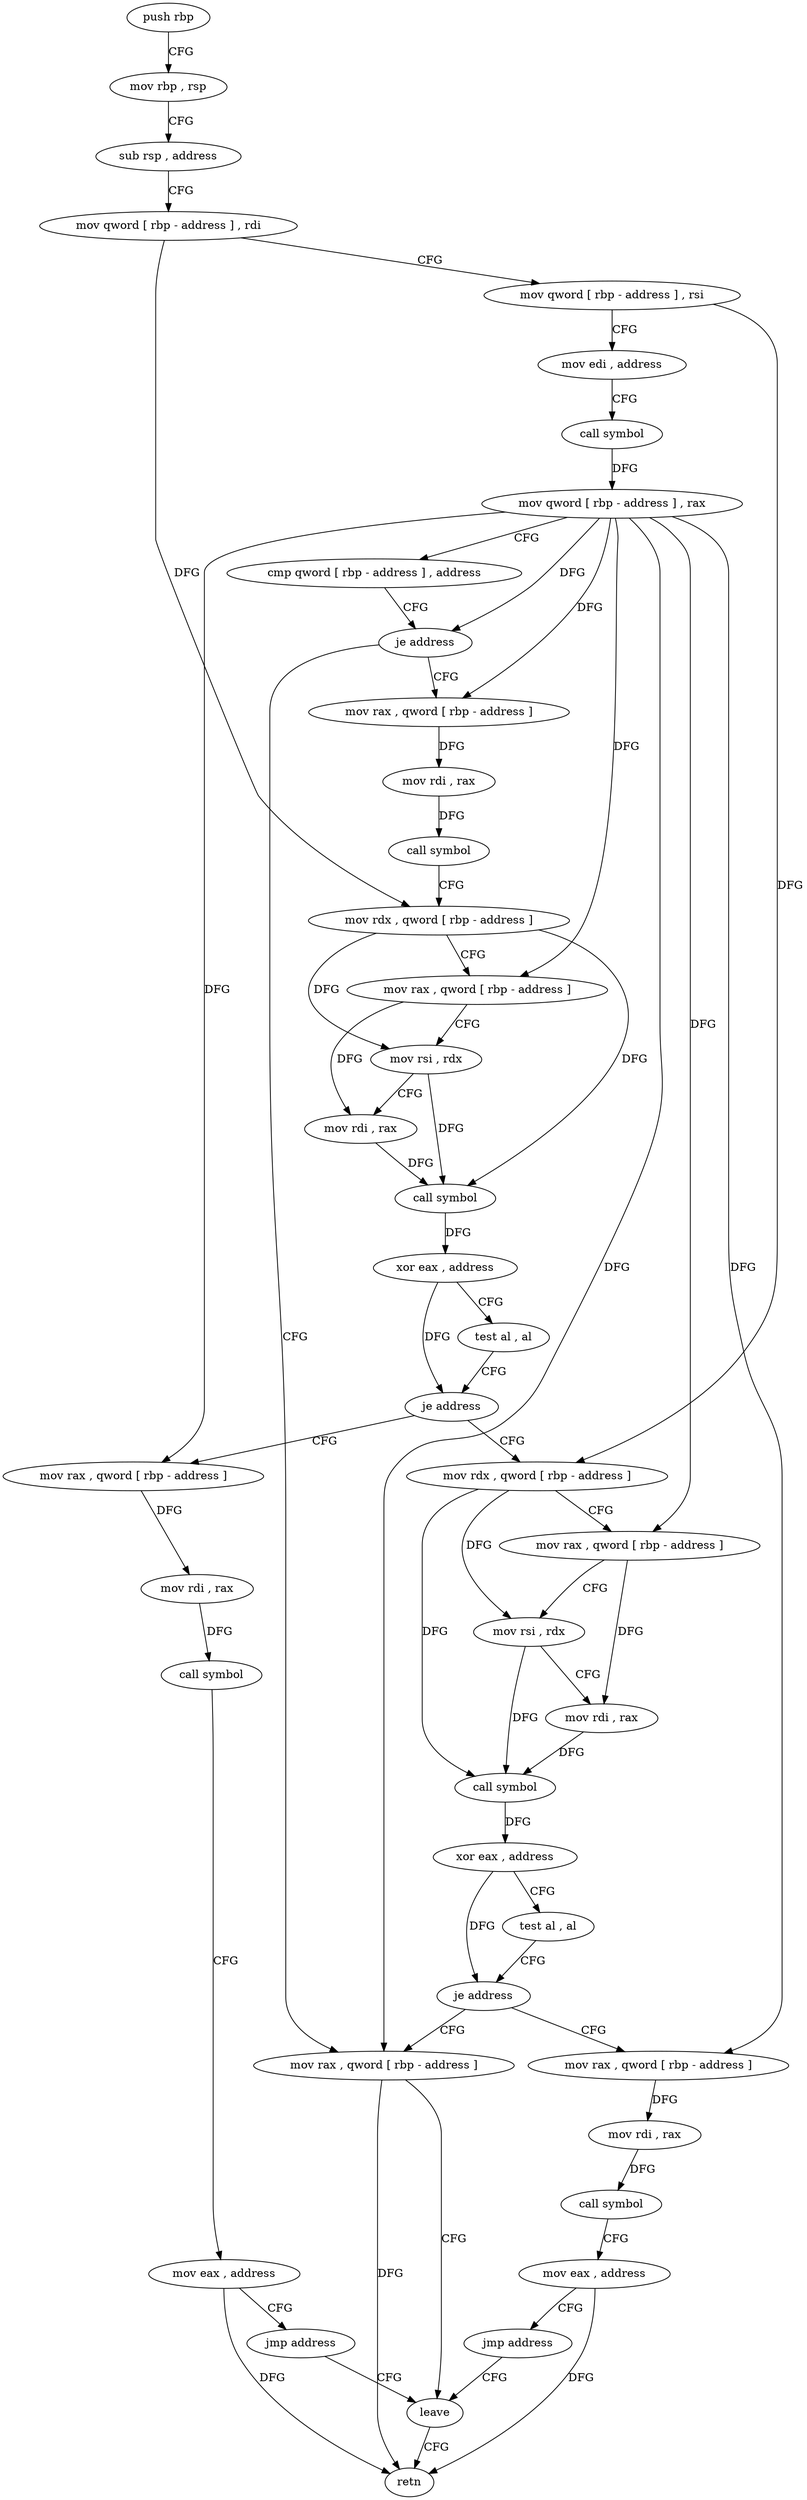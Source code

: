 digraph "func" {
"88227" [label = "push rbp" ]
"88228" [label = "mov rbp , rsp" ]
"88231" [label = "sub rsp , address" ]
"88235" [label = "mov qword [ rbp - address ] , rdi" ]
"88239" [label = "mov qword [ rbp - address ] , rsi" ]
"88243" [label = "mov edi , address" ]
"88248" [label = "call symbol" ]
"88253" [label = "mov qword [ rbp - address ] , rax" ]
"88257" [label = "cmp qword [ rbp - address ] , address" ]
"88262" [label = "je address" ]
"88366" [label = "mov rax , qword [ rbp - address ]" ]
"88264" [label = "mov rax , qword [ rbp - address ]" ]
"88370" [label = "leave" ]
"88268" [label = "mov rdi , rax" ]
"88271" [label = "call symbol" ]
"88276" [label = "mov rdx , qword [ rbp - address ]" ]
"88280" [label = "mov rax , qword [ rbp - address ]" ]
"88284" [label = "mov rsi , rdx" ]
"88287" [label = "mov rdi , rax" ]
"88290" [label = "call symbol" ]
"88295" [label = "xor eax , address" ]
"88298" [label = "test al , al" ]
"88300" [label = "je address" ]
"88321" [label = "mov rdx , qword [ rbp - address ]" ]
"88302" [label = "mov rax , qword [ rbp - address ]" ]
"88325" [label = "mov rax , qword [ rbp - address ]" ]
"88329" [label = "mov rsi , rdx" ]
"88332" [label = "mov rdi , rax" ]
"88335" [label = "call symbol" ]
"88340" [label = "xor eax , address" ]
"88343" [label = "test al , al" ]
"88345" [label = "je address" ]
"88347" [label = "mov rax , qword [ rbp - address ]" ]
"88306" [label = "mov rdi , rax" ]
"88309" [label = "call symbol" ]
"88314" [label = "mov eax , address" ]
"88319" [label = "jmp address" ]
"88351" [label = "mov rdi , rax" ]
"88354" [label = "call symbol" ]
"88359" [label = "mov eax , address" ]
"88364" [label = "jmp address" ]
"88371" [label = "retn" ]
"88227" -> "88228" [ label = "CFG" ]
"88228" -> "88231" [ label = "CFG" ]
"88231" -> "88235" [ label = "CFG" ]
"88235" -> "88239" [ label = "CFG" ]
"88235" -> "88276" [ label = "DFG" ]
"88239" -> "88243" [ label = "CFG" ]
"88239" -> "88321" [ label = "DFG" ]
"88243" -> "88248" [ label = "CFG" ]
"88248" -> "88253" [ label = "DFG" ]
"88253" -> "88257" [ label = "CFG" ]
"88253" -> "88262" [ label = "DFG" ]
"88253" -> "88366" [ label = "DFG" ]
"88253" -> "88264" [ label = "DFG" ]
"88253" -> "88280" [ label = "DFG" ]
"88253" -> "88325" [ label = "DFG" ]
"88253" -> "88302" [ label = "DFG" ]
"88253" -> "88347" [ label = "DFG" ]
"88257" -> "88262" [ label = "CFG" ]
"88262" -> "88366" [ label = "CFG" ]
"88262" -> "88264" [ label = "CFG" ]
"88366" -> "88370" [ label = "CFG" ]
"88366" -> "88371" [ label = "DFG" ]
"88264" -> "88268" [ label = "DFG" ]
"88370" -> "88371" [ label = "CFG" ]
"88268" -> "88271" [ label = "DFG" ]
"88271" -> "88276" [ label = "CFG" ]
"88276" -> "88280" [ label = "CFG" ]
"88276" -> "88284" [ label = "DFG" ]
"88276" -> "88290" [ label = "DFG" ]
"88280" -> "88284" [ label = "CFG" ]
"88280" -> "88287" [ label = "DFG" ]
"88284" -> "88287" [ label = "CFG" ]
"88284" -> "88290" [ label = "DFG" ]
"88287" -> "88290" [ label = "DFG" ]
"88290" -> "88295" [ label = "DFG" ]
"88295" -> "88298" [ label = "CFG" ]
"88295" -> "88300" [ label = "DFG" ]
"88298" -> "88300" [ label = "CFG" ]
"88300" -> "88321" [ label = "CFG" ]
"88300" -> "88302" [ label = "CFG" ]
"88321" -> "88325" [ label = "CFG" ]
"88321" -> "88329" [ label = "DFG" ]
"88321" -> "88335" [ label = "DFG" ]
"88302" -> "88306" [ label = "DFG" ]
"88325" -> "88329" [ label = "CFG" ]
"88325" -> "88332" [ label = "DFG" ]
"88329" -> "88332" [ label = "CFG" ]
"88329" -> "88335" [ label = "DFG" ]
"88332" -> "88335" [ label = "DFG" ]
"88335" -> "88340" [ label = "DFG" ]
"88340" -> "88343" [ label = "CFG" ]
"88340" -> "88345" [ label = "DFG" ]
"88343" -> "88345" [ label = "CFG" ]
"88345" -> "88366" [ label = "CFG" ]
"88345" -> "88347" [ label = "CFG" ]
"88347" -> "88351" [ label = "DFG" ]
"88306" -> "88309" [ label = "DFG" ]
"88309" -> "88314" [ label = "CFG" ]
"88314" -> "88319" [ label = "CFG" ]
"88314" -> "88371" [ label = "DFG" ]
"88319" -> "88370" [ label = "CFG" ]
"88351" -> "88354" [ label = "DFG" ]
"88354" -> "88359" [ label = "CFG" ]
"88359" -> "88364" [ label = "CFG" ]
"88359" -> "88371" [ label = "DFG" ]
"88364" -> "88370" [ label = "CFG" ]
}
